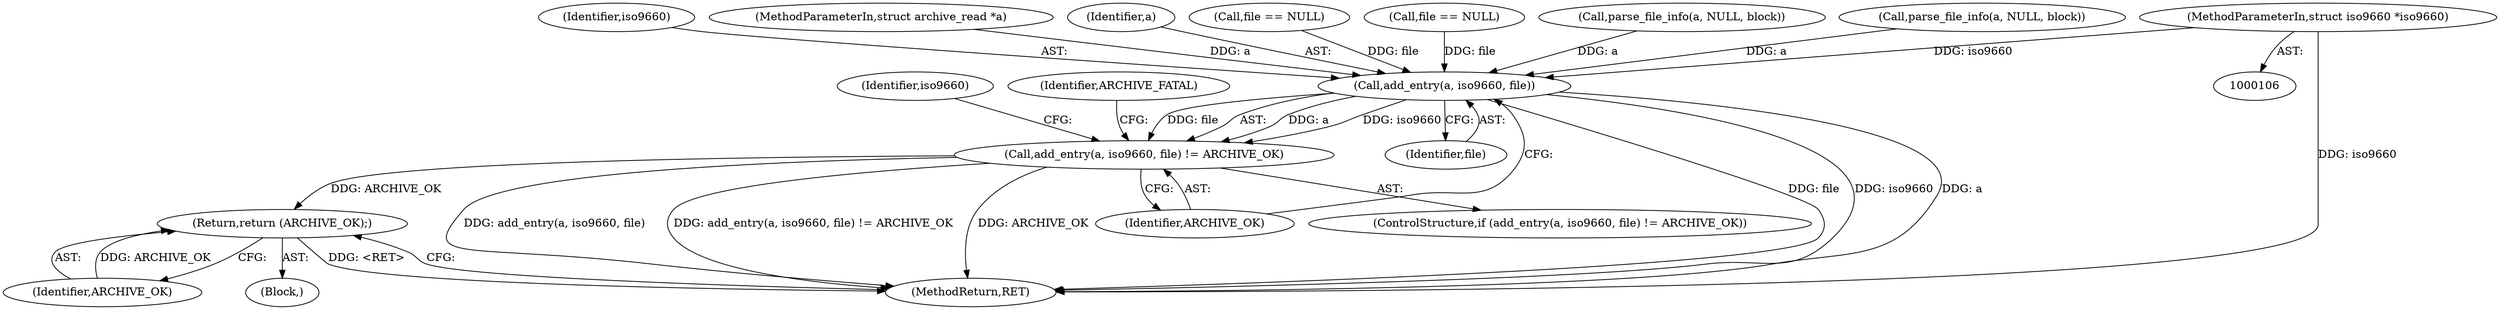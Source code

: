 digraph "0_libarchive_3ad08e01b4d253c66ae56414886089684155af22@pointer" {
"1000108" [label="(MethodParameterIn,struct iso9660 *iso9660)"];
"1000344" [label="(Call,add_entry(a, iso9660, file))"];
"1000343" [label="(Call,add_entry(a, iso9660, file) != ARCHIVE_OK)"];
"1000370" [label="(Return,return (ARCHIVE_OK);)"];
"1000371" [label="(Identifier,ARCHIVE_OK)"];
"1000344" [label="(Call,add_entry(a, iso9660, file))"];
"1000346" [label="(Identifier,iso9660)"];
"1000107" [label="(MethodParameterIn,struct archive_read *a)"];
"1000345" [label="(Identifier,a)"];
"1000347" [label="(Identifier,file)"];
"1000215" [label="(Call,file == NULL)"];
"1000372" [label="(MethodReturn,RET)"];
"1000332" [label="(Call,file == NULL)"];
"1000108" [label="(MethodParameterIn,struct iso9660 *iso9660)"];
"1000353" [label="(Identifier,iso9660)"];
"1000370" [label="(Return,return (ARCHIVE_OK);)"];
"1000109" [label="(Block,)"];
"1000350" [label="(Identifier,ARCHIVE_FATAL)"];
"1000348" [label="(Identifier,ARCHIVE_OK)"];
"1000343" [label="(Call,add_entry(a, iso9660, file) != ARCHIVE_OK)"];
"1000342" [label="(ControlStructure,if (add_entry(a, iso9660, file) != ARCHIVE_OK))"];
"1000327" [label="(Call,parse_file_info(a, NULL, block))"];
"1000210" [label="(Call,parse_file_info(a, NULL, block))"];
"1000108" -> "1000106"  [label="AST: "];
"1000108" -> "1000372"  [label="DDG: iso9660"];
"1000108" -> "1000344"  [label="DDG: iso9660"];
"1000344" -> "1000343"  [label="AST: "];
"1000344" -> "1000347"  [label="CFG: "];
"1000345" -> "1000344"  [label="AST: "];
"1000346" -> "1000344"  [label="AST: "];
"1000347" -> "1000344"  [label="AST: "];
"1000348" -> "1000344"  [label="CFG: "];
"1000344" -> "1000372"  [label="DDG: file"];
"1000344" -> "1000372"  [label="DDG: iso9660"];
"1000344" -> "1000372"  [label="DDG: a"];
"1000344" -> "1000343"  [label="DDG: a"];
"1000344" -> "1000343"  [label="DDG: iso9660"];
"1000344" -> "1000343"  [label="DDG: file"];
"1000327" -> "1000344"  [label="DDG: a"];
"1000210" -> "1000344"  [label="DDG: a"];
"1000107" -> "1000344"  [label="DDG: a"];
"1000332" -> "1000344"  [label="DDG: file"];
"1000215" -> "1000344"  [label="DDG: file"];
"1000343" -> "1000342"  [label="AST: "];
"1000343" -> "1000348"  [label="CFG: "];
"1000348" -> "1000343"  [label="AST: "];
"1000350" -> "1000343"  [label="CFG: "];
"1000353" -> "1000343"  [label="CFG: "];
"1000343" -> "1000372"  [label="DDG: add_entry(a, iso9660, file)"];
"1000343" -> "1000372"  [label="DDG: add_entry(a, iso9660, file) != ARCHIVE_OK"];
"1000343" -> "1000372"  [label="DDG: ARCHIVE_OK"];
"1000343" -> "1000370"  [label="DDG: ARCHIVE_OK"];
"1000370" -> "1000109"  [label="AST: "];
"1000370" -> "1000371"  [label="CFG: "];
"1000371" -> "1000370"  [label="AST: "];
"1000372" -> "1000370"  [label="CFG: "];
"1000370" -> "1000372"  [label="DDG: <RET>"];
"1000371" -> "1000370"  [label="DDG: ARCHIVE_OK"];
}
